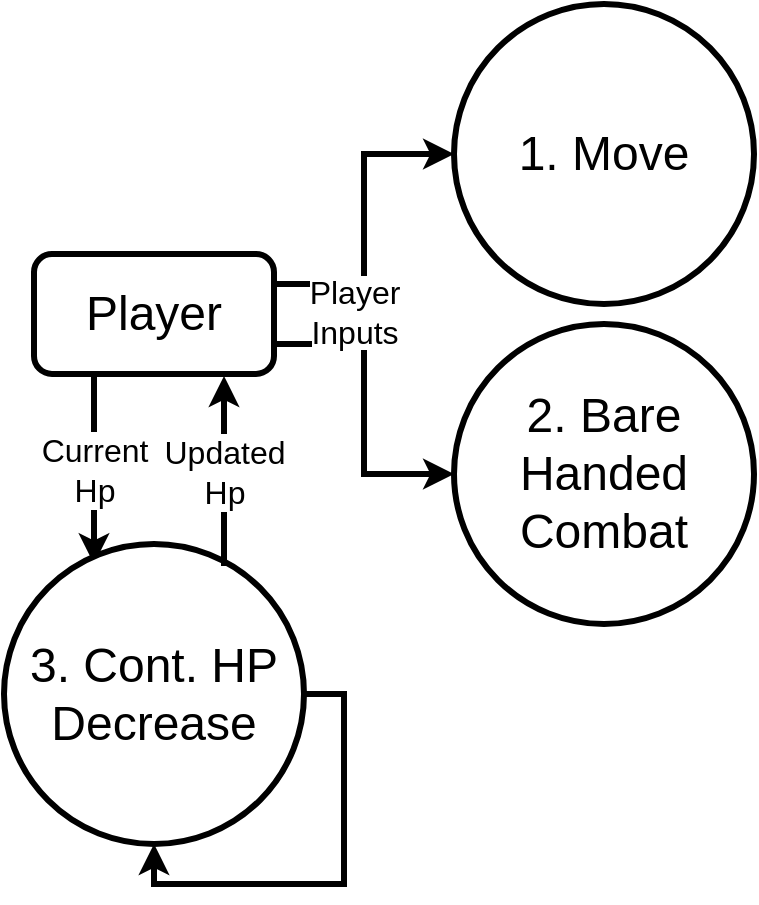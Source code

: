<mxfile version="17.0.0" type="github">
  <diagram id="04PN-S8R5cCTrcY-oaSo" name="Page-1">
    <mxGraphModel dx="868" dy="450" grid="1" gridSize="10" guides="1" tooltips="1" connect="1" arrows="1" fold="1" page="1" pageScale="1" pageWidth="850" pageHeight="1100" math="0" shadow="0">
      <root>
        <mxCell id="0" />
        <mxCell id="1" parent="0" />
        <mxCell id="Y653dRkqH0_Y54hOL5ni-5" value="&lt;div&gt;1. Move&lt;/div&gt;" style="ellipse;whiteSpace=wrap;html=1;aspect=fixed;fontSize=24;strokeWidth=3;" parent="1" vertex="1">
          <mxGeometry x="250" y="150" width="150" height="150" as="geometry" />
        </mxCell>
        <mxCell id="Y653dRkqH0_Y54hOL5ni-22" style="edgeStyle=orthogonalEdgeStyle;rounded=0;orthogonalLoop=1;jettySize=auto;html=1;exitX=1;exitY=0.25;exitDx=0;exitDy=0;entryX=0;entryY=0.5;entryDx=0;entryDy=0;strokeWidth=3;" parent="1" source="Y653dRkqH0_Y54hOL5ni-20" target="Y653dRkqH0_Y54hOL5ni-5" edge="1">
          <mxGeometry relative="1" as="geometry" />
        </mxCell>
        <mxCell id="Y653dRkqH0_Y54hOL5ni-23" style="edgeStyle=orthogonalEdgeStyle;rounded=0;orthogonalLoop=1;jettySize=auto;html=1;exitX=1;exitY=0.75;exitDx=0;exitDy=0;entryX=0;entryY=0.5;entryDx=0;entryDy=0;strokeWidth=3;" parent="1" source="Y653dRkqH0_Y54hOL5ni-20" target="Y653dRkqH0_Y54hOL5ni-21" edge="1">
          <mxGeometry relative="1" as="geometry" />
        </mxCell>
        <mxCell id="fulGZlhp6AoemLBZ7y_7-4" value="&lt;div&gt;Current&lt;/div&gt;&lt;div&gt;Hp&lt;/div&gt;" style="edgeStyle=orthogonalEdgeStyle;rounded=0;orthogonalLoop=1;jettySize=auto;html=1;exitX=0.25;exitY=1;exitDx=0;exitDy=0;entryX=0.3;entryY=0.067;entryDx=0;entryDy=0;entryPerimeter=0;fontSize=16;strokeWidth=3;" edge="1" parent="1" source="Y653dRkqH0_Y54hOL5ni-20" target="fulGZlhp6AoemLBZ7y_7-1">
          <mxGeometry relative="1" as="geometry" />
        </mxCell>
        <mxCell id="Y653dRkqH0_Y54hOL5ni-20" value="&lt;font style=&quot;font-size: 24px&quot;&gt;Player&lt;/font&gt;" style="rounded=1;whiteSpace=wrap;html=1;strokeWidth=3;" parent="1" vertex="1">
          <mxGeometry x="40" y="275" width="120" height="60" as="geometry" />
        </mxCell>
        <mxCell id="Y653dRkqH0_Y54hOL5ni-21" value="&lt;div&gt;2. Bare Handed Combat&lt;br&gt;&lt;/div&gt;" style="ellipse;whiteSpace=wrap;html=1;aspect=fixed;fontSize=24;strokeWidth=3;" parent="1" vertex="1">
          <mxGeometry x="250" y="310" width="150" height="150" as="geometry" />
        </mxCell>
        <mxCell id="Y653dRkqH0_Y54hOL5ni-24" value="&lt;div style=&quot;font-size: 16px&quot;&gt;&lt;font style=&quot;font-size: 16px&quot;&gt;&lt;span style=&quot;background-color: rgb(255 , 255 , 255)&quot;&gt;Player&lt;/span&gt;&lt;/font&gt;&lt;/div&gt;&lt;div style=&quot;font-size: 16px&quot;&gt;&lt;font style=&quot;font-size: 16px&quot;&gt;&lt;span style=&quot;background-color: rgb(255 , 255 , 255)&quot;&gt;Inputs&lt;/span&gt;&lt;/font&gt;&lt;br&gt;&lt;/div&gt;" style="text;html=1;align=center;verticalAlign=middle;resizable=0;points=[];autosize=1;strokeColor=none;fillColor=none;" parent="1" vertex="1">
          <mxGeometry x="170" y="289" width="60" height="30" as="geometry" />
        </mxCell>
        <mxCell id="fulGZlhp6AoemLBZ7y_7-1" value="&lt;div&gt;3. Cont. HP Decrease&lt;br&gt;&lt;/div&gt;" style="ellipse;whiteSpace=wrap;html=1;aspect=fixed;fontSize=24;strokeWidth=3;" vertex="1" parent="1">
          <mxGeometry x="25" y="420" width="150" height="150" as="geometry" />
        </mxCell>
        <mxCell id="fulGZlhp6AoemLBZ7y_7-2" style="edgeStyle=orthogonalEdgeStyle;rounded=0;orthogonalLoop=1;jettySize=auto;html=1;exitX=1;exitY=0.5;exitDx=0;exitDy=0;strokeWidth=3;" edge="1" parent="1" source="fulGZlhp6AoemLBZ7y_7-1" target="fulGZlhp6AoemLBZ7y_7-1">
          <mxGeometry relative="1" as="geometry" />
        </mxCell>
        <mxCell id="fulGZlhp6AoemLBZ7y_7-5" value="&lt;div&gt;Updated&lt;/div&gt;&lt;div&gt;Hp&lt;/div&gt;" style="edgeStyle=orthogonalEdgeStyle;rounded=0;orthogonalLoop=1;jettySize=auto;html=1;exitX=0.25;exitY=1;exitDx=0;exitDy=0;entryX=0.3;entryY=0.067;entryDx=0;entryDy=0;entryPerimeter=0;fontSize=16;strokeWidth=3;" edge="1" parent="1">
          <mxGeometry relative="1" as="geometry">
            <mxPoint x="135" y="431.05" as="sourcePoint" />
            <mxPoint x="135" y="336" as="targetPoint" />
          </mxGeometry>
        </mxCell>
      </root>
    </mxGraphModel>
  </diagram>
</mxfile>
